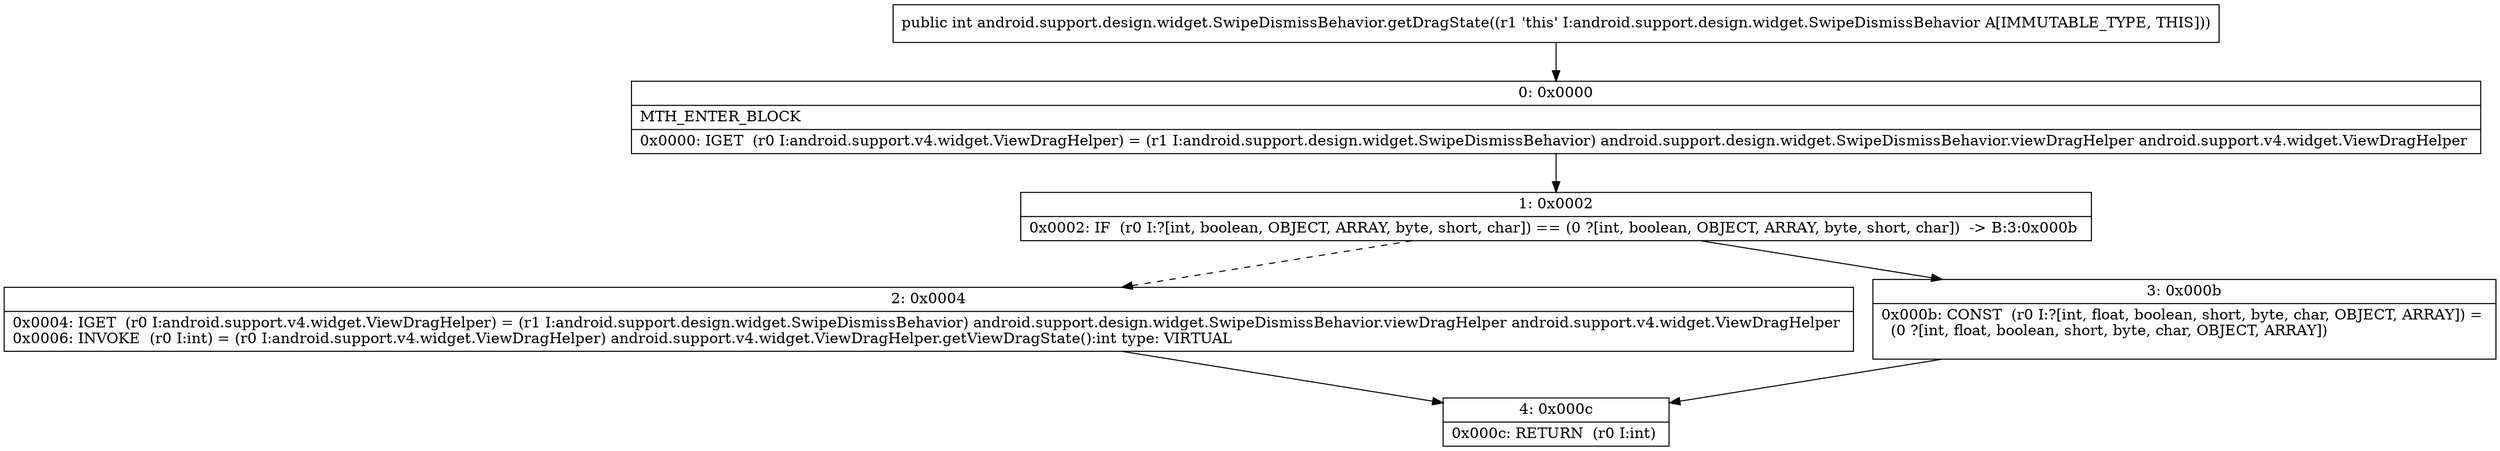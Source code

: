 digraph "CFG forandroid.support.design.widget.SwipeDismissBehavior.getDragState()I" {
Node_0 [shape=record,label="{0\:\ 0x0000|MTH_ENTER_BLOCK\l|0x0000: IGET  (r0 I:android.support.v4.widget.ViewDragHelper) = (r1 I:android.support.design.widget.SwipeDismissBehavior) android.support.design.widget.SwipeDismissBehavior.viewDragHelper android.support.v4.widget.ViewDragHelper \l}"];
Node_1 [shape=record,label="{1\:\ 0x0002|0x0002: IF  (r0 I:?[int, boolean, OBJECT, ARRAY, byte, short, char]) == (0 ?[int, boolean, OBJECT, ARRAY, byte, short, char])  \-\> B:3:0x000b \l}"];
Node_2 [shape=record,label="{2\:\ 0x0004|0x0004: IGET  (r0 I:android.support.v4.widget.ViewDragHelper) = (r1 I:android.support.design.widget.SwipeDismissBehavior) android.support.design.widget.SwipeDismissBehavior.viewDragHelper android.support.v4.widget.ViewDragHelper \l0x0006: INVOKE  (r0 I:int) = (r0 I:android.support.v4.widget.ViewDragHelper) android.support.v4.widget.ViewDragHelper.getViewDragState():int type: VIRTUAL \l}"];
Node_3 [shape=record,label="{3\:\ 0x000b|0x000b: CONST  (r0 I:?[int, float, boolean, short, byte, char, OBJECT, ARRAY]) = \l  (0 ?[int, float, boolean, short, byte, char, OBJECT, ARRAY])\l \l}"];
Node_4 [shape=record,label="{4\:\ 0x000c|0x000c: RETURN  (r0 I:int) \l}"];
MethodNode[shape=record,label="{public int android.support.design.widget.SwipeDismissBehavior.getDragState((r1 'this' I:android.support.design.widget.SwipeDismissBehavior A[IMMUTABLE_TYPE, THIS])) }"];
MethodNode -> Node_0;
Node_0 -> Node_1;
Node_1 -> Node_2[style=dashed];
Node_1 -> Node_3;
Node_2 -> Node_4;
Node_3 -> Node_4;
}


